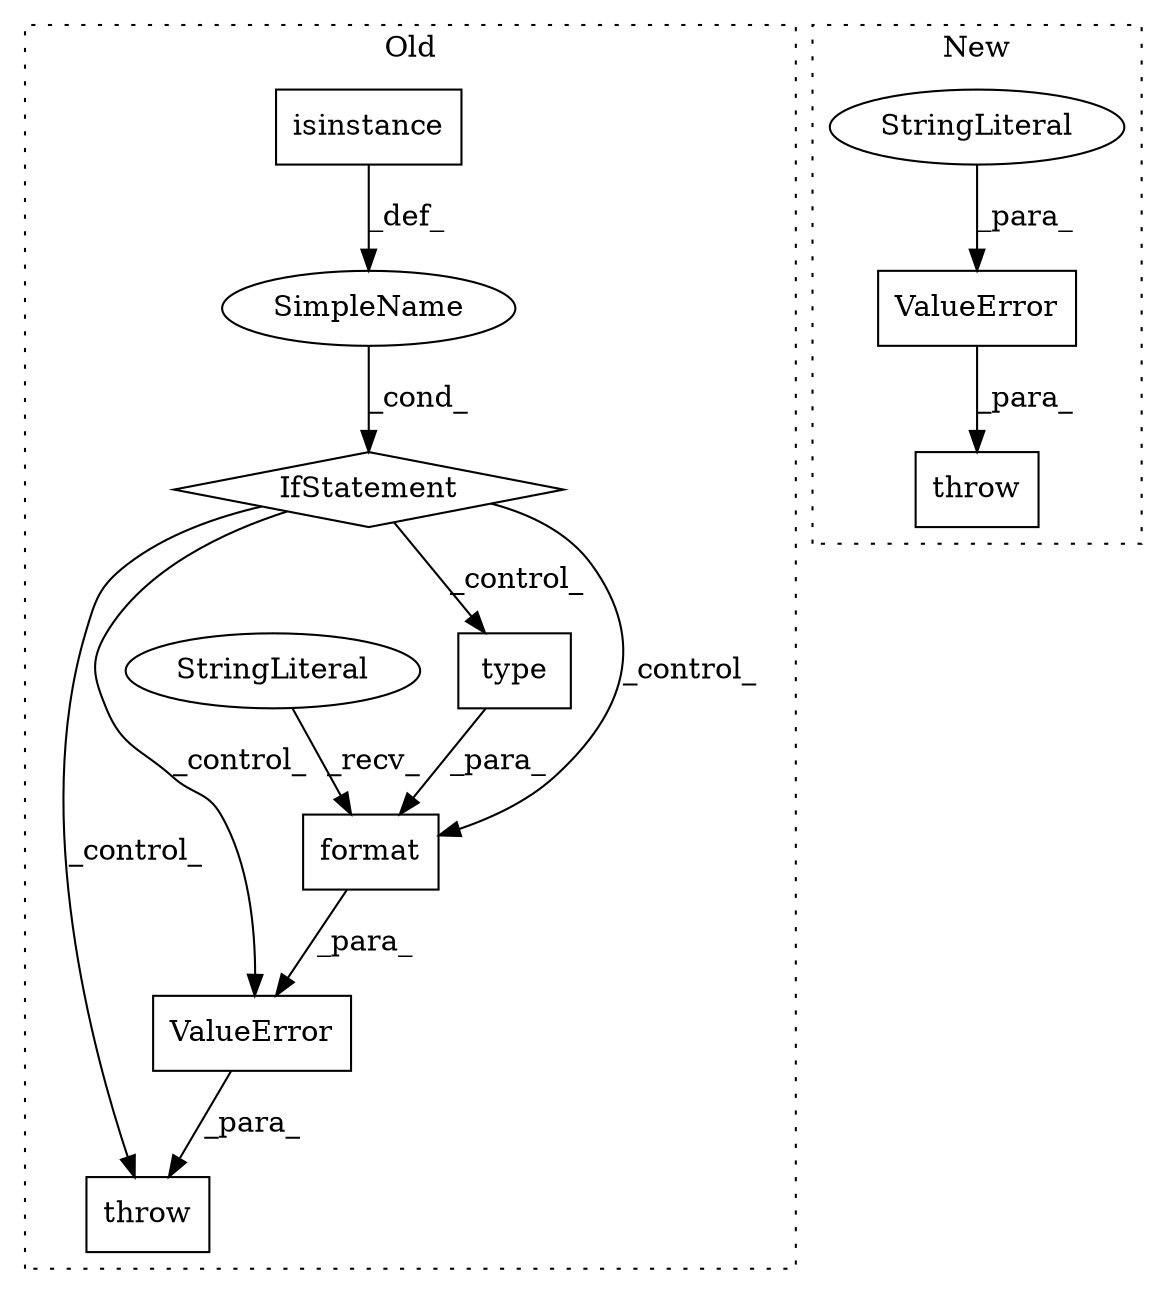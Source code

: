 digraph G {
subgraph cluster0 {
1 [label="type" a="32" s="18427,18436" l="5,1" shape="box"];
4 [label="throw" a="53" s="18370" l="6" shape="box"];
5 [label="format" a="32" s="18420,18437" l="7,1" shape="box"];
6 [label="StringLiteral" a="45" s="18387" l="32" shape="ellipse"];
7 [label="ValueError" a="32" s="18376,18438" l="11,1" shape="box"];
9 [label="SimpleName" a="42" s="" l="" shape="ellipse"];
10 [label="IfStatement" a="25" s="18297,18358" l="4,2" shape="diamond"];
11 [label="isinstance" a="32" s="18302,18356" l="11,2" shape="box"];
label = "Old";
style="dotted";
}
subgraph cluster1 {
2 [label="ValueError" a="32" s="18649,18742" l="11,1" shape="box"];
3 [label="throw" a="53" s="18643" l="6" shape="box"];
8 [label="StringLiteral" a="45" s="18660" l="82" shape="ellipse"];
label = "New";
style="dotted";
}
1 -> 5 [label="_para_"];
2 -> 3 [label="_para_"];
5 -> 7 [label="_para_"];
6 -> 5 [label="_recv_"];
7 -> 4 [label="_para_"];
8 -> 2 [label="_para_"];
9 -> 10 [label="_cond_"];
10 -> 4 [label="_control_"];
10 -> 7 [label="_control_"];
10 -> 1 [label="_control_"];
10 -> 5 [label="_control_"];
11 -> 9 [label="_def_"];
}